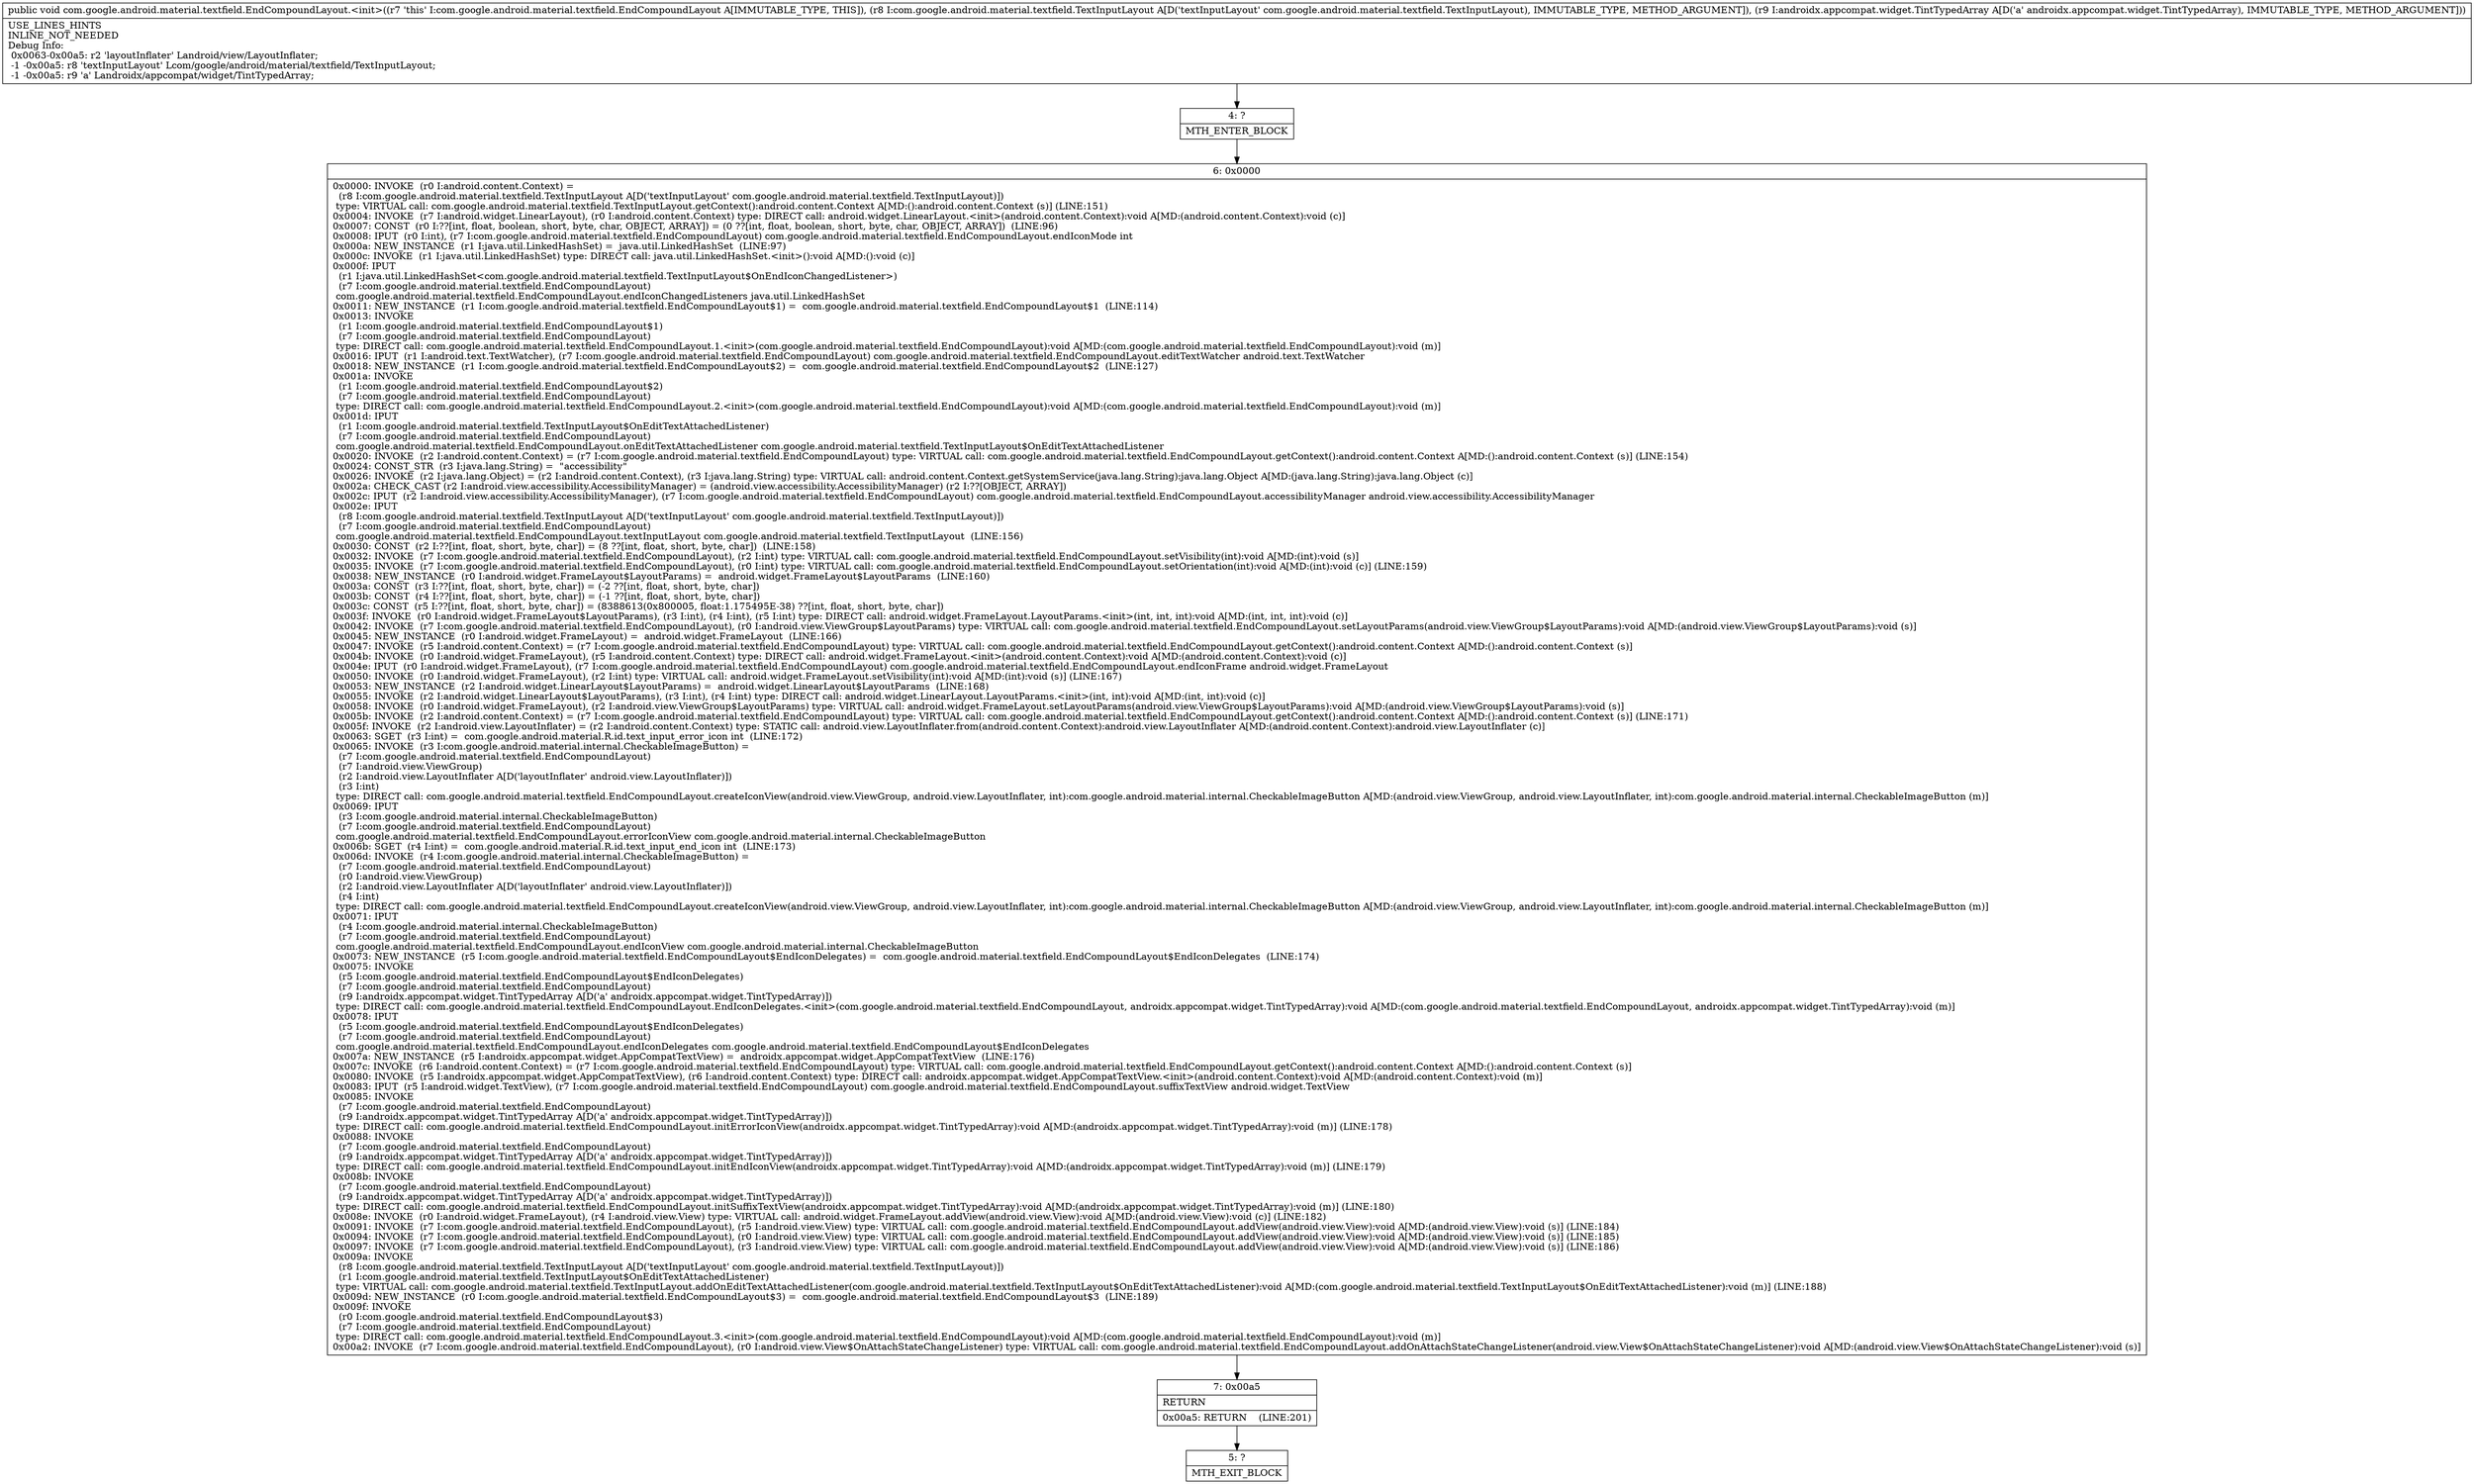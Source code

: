 digraph "CFG forcom.google.android.material.textfield.EndCompoundLayout.\<init\>(Lcom\/google\/android\/material\/textfield\/TextInputLayout;Landroidx\/appcompat\/widget\/TintTypedArray;)V" {
Node_4 [shape=record,label="{4\:\ ?|MTH_ENTER_BLOCK\l}"];
Node_6 [shape=record,label="{6\:\ 0x0000|0x0000: INVOKE  (r0 I:android.content.Context) = \l  (r8 I:com.google.android.material.textfield.TextInputLayout A[D('textInputLayout' com.google.android.material.textfield.TextInputLayout)])\l type: VIRTUAL call: com.google.android.material.textfield.TextInputLayout.getContext():android.content.Context A[MD:():android.content.Context (s)] (LINE:151)\l0x0004: INVOKE  (r7 I:android.widget.LinearLayout), (r0 I:android.content.Context) type: DIRECT call: android.widget.LinearLayout.\<init\>(android.content.Context):void A[MD:(android.content.Context):void (c)]\l0x0007: CONST  (r0 I:??[int, float, boolean, short, byte, char, OBJECT, ARRAY]) = (0 ??[int, float, boolean, short, byte, char, OBJECT, ARRAY])  (LINE:96)\l0x0008: IPUT  (r0 I:int), (r7 I:com.google.android.material.textfield.EndCompoundLayout) com.google.android.material.textfield.EndCompoundLayout.endIconMode int \l0x000a: NEW_INSTANCE  (r1 I:java.util.LinkedHashSet) =  java.util.LinkedHashSet  (LINE:97)\l0x000c: INVOKE  (r1 I:java.util.LinkedHashSet) type: DIRECT call: java.util.LinkedHashSet.\<init\>():void A[MD:():void (c)]\l0x000f: IPUT  \l  (r1 I:java.util.LinkedHashSet\<com.google.android.material.textfield.TextInputLayout$OnEndIconChangedListener\>)\l  (r7 I:com.google.android.material.textfield.EndCompoundLayout)\l com.google.android.material.textfield.EndCompoundLayout.endIconChangedListeners java.util.LinkedHashSet \l0x0011: NEW_INSTANCE  (r1 I:com.google.android.material.textfield.EndCompoundLayout$1) =  com.google.android.material.textfield.EndCompoundLayout$1  (LINE:114)\l0x0013: INVOKE  \l  (r1 I:com.google.android.material.textfield.EndCompoundLayout$1)\l  (r7 I:com.google.android.material.textfield.EndCompoundLayout)\l type: DIRECT call: com.google.android.material.textfield.EndCompoundLayout.1.\<init\>(com.google.android.material.textfield.EndCompoundLayout):void A[MD:(com.google.android.material.textfield.EndCompoundLayout):void (m)]\l0x0016: IPUT  (r1 I:android.text.TextWatcher), (r7 I:com.google.android.material.textfield.EndCompoundLayout) com.google.android.material.textfield.EndCompoundLayout.editTextWatcher android.text.TextWatcher \l0x0018: NEW_INSTANCE  (r1 I:com.google.android.material.textfield.EndCompoundLayout$2) =  com.google.android.material.textfield.EndCompoundLayout$2  (LINE:127)\l0x001a: INVOKE  \l  (r1 I:com.google.android.material.textfield.EndCompoundLayout$2)\l  (r7 I:com.google.android.material.textfield.EndCompoundLayout)\l type: DIRECT call: com.google.android.material.textfield.EndCompoundLayout.2.\<init\>(com.google.android.material.textfield.EndCompoundLayout):void A[MD:(com.google.android.material.textfield.EndCompoundLayout):void (m)]\l0x001d: IPUT  \l  (r1 I:com.google.android.material.textfield.TextInputLayout$OnEditTextAttachedListener)\l  (r7 I:com.google.android.material.textfield.EndCompoundLayout)\l com.google.android.material.textfield.EndCompoundLayout.onEditTextAttachedListener com.google.android.material.textfield.TextInputLayout$OnEditTextAttachedListener \l0x0020: INVOKE  (r2 I:android.content.Context) = (r7 I:com.google.android.material.textfield.EndCompoundLayout) type: VIRTUAL call: com.google.android.material.textfield.EndCompoundLayout.getContext():android.content.Context A[MD:():android.content.Context (s)] (LINE:154)\l0x0024: CONST_STR  (r3 I:java.lang.String) =  \"accessibility\" \l0x0026: INVOKE  (r2 I:java.lang.Object) = (r2 I:android.content.Context), (r3 I:java.lang.String) type: VIRTUAL call: android.content.Context.getSystemService(java.lang.String):java.lang.Object A[MD:(java.lang.String):java.lang.Object (c)]\l0x002a: CHECK_CAST (r2 I:android.view.accessibility.AccessibilityManager) = (android.view.accessibility.AccessibilityManager) (r2 I:??[OBJECT, ARRAY]) \l0x002c: IPUT  (r2 I:android.view.accessibility.AccessibilityManager), (r7 I:com.google.android.material.textfield.EndCompoundLayout) com.google.android.material.textfield.EndCompoundLayout.accessibilityManager android.view.accessibility.AccessibilityManager \l0x002e: IPUT  \l  (r8 I:com.google.android.material.textfield.TextInputLayout A[D('textInputLayout' com.google.android.material.textfield.TextInputLayout)])\l  (r7 I:com.google.android.material.textfield.EndCompoundLayout)\l com.google.android.material.textfield.EndCompoundLayout.textInputLayout com.google.android.material.textfield.TextInputLayout  (LINE:156)\l0x0030: CONST  (r2 I:??[int, float, short, byte, char]) = (8 ??[int, float, short, byte, char])  (LINE:158)\l0x0032: INVOKE  (r7 I:com.google.android.material.textfield.EndCompoundLayout), (r2 I:int) type: VIRTUAL call: com.google.android.material.textfield.EndCompoundLayout.setVisibility(int):void A[MD:(int):void (s)]\l0x0035: INVOKE  (r7 I:com.google.android.material.textfield.EndCompoundLayout), (r0 I:int) type: VIRTUAL call: com.google.android.material.textfield.EndCompoundLayout.setOrientation(int):void A[MD:(int):void (c)] (LINE:159)\l0x0038: NEW_INSTANCE  (r0 I:android.widget.FrameLayout$LayoutParams) =  android.widget.FrameLayout$LayoutParams  (LINE:160)\l0x003a: CONST  (r3 I:??[int, float, short, byte, char]) = (\-2 ??[int, float, short, byte, char]) \l0x003b: CONST  (r4 I:??[int, float, short, byte, char]) = (\-1 ??[int, float, short, byte, char]) \l0x003c: CONST  (r5 I:??[int, float, short, byte, char]) = (8388613(0x800005, float:1.175495E\-38) ??[int, float, short, byte, char]) \l0x003f: INVOKE  (r0 I:android.widget.FrameLayout$LayoutParams), (r3 I:int), (r4 I:int), (r5 I:int) type: DIRECT call: android.widget.FrameLayout.LayoutParams.\<init\>(int, int, int):void A[MD:(int, int, int):void (c)]\l0x0042: INVOKE  (r7 I:com.google.android.material.textfield.EndCompoundLayout), (r0 I:android.view.ViewGroup$LayoutParams) type: VIRTUAL call: com.google.android.material.textfield.EndCompoundLayout.setLayoutParams(android.view.ViewGroup$LayoutParams):void A[MD:(android.view.ViewGroup$LayoutParams):void (s)]\l0x0045: NEW_INSTANCE  (r0 I:android.widget.FrameLayout) =  android.widget.FrameLayout  (LINE:166)\l0x0047: INVOKE  (r5 I:android.content.Context) = (r7 I:com.google.android.material.textfield.EndCompoundLayout) type: VIRTUAL call: com.google.android.material.textfield.EndCompoundLayout.getContext():android.content.Context A[MD:():android.content.Context (s)]\l0x004b: INVOKE  (r0 I:android.widget.FrameLayout), (r5 I:android.content.Context) type: DIRECT call: android.widget.FrameLayout.\<init\>(android.content.Context):void A[MD:(android.content.Context):void (c)]\l0x004e: IPUT  (r0 I:android.widget.FrameLayout), (r7 I:com.google.android.material.textfield.EndCompoundLayout) com.google.android.material.textfield.EndCompoundLayout.endIconFrame android.widget.FrameLayout \l0x0050: INVOKE  (r0 I:android.widget.FrameLayout), (r2 I:int) type: VIRTUAL call: android.widget.FrameLayout.setVisibility(int):void A[MD:(int):void (s)] (LINE:167)\l0x0053: NEW_INSTANCE  (r2 I:android.widget.LinearLayout$LayoutParams) =  android.widget.LinearLayout$LayoutParams  (LINE:168)\l0x0055: INVOKE  (r2 I:android.widget.LinearLayout$LayoutParams), (r3 I:int), (r4 I:int) type: DIRECT call: android.widget.LinearLayout.LayoutParams.\<init\>(int, int):void A[MD:(int, int):void (c)]\l0x0058: INVOKE  (r0 I:android.widget.FrameLayout), (r2 I:android.view.ViewGroup$LayoutParams) type: VIRTUAL call: android.widget.FrameLayout.setLayoutParams(android.view.ViewGroup$LayoutParams):void A[MD:(android.view.ViewGroup$LayoutParams):void (s)]\l0x005b: INVOKE  (r2 I:android.content.Context) = (r7 I:com.google.android.material.textfield.EndCompoundLayout) type: VIRTUAL call: com.google.android.material.textfield.EndCompoundLayout.getContext():android.content.Context A[MD:():android.content.Context (s)] (LINE:171)\l0x005f: INVOKE  (r2 I:android.view.LayoutInflater) = (r2 I:android.content.Context) type: STATIC call: android.view.LayoutInflater.from(android.content.Context):android.view.LayoutInflater A[MD:(android.content.Context):android.view.LayoutInflater (c)]\l0x0063: SGET  (r3 I:int) =  com.google.android.material.R.id.text_input_error_icon int  (LINE:172)\l0x0065: INVOKE  (r3 I:com.google.android.material.internal.CheckableImageButton) = \l  (r7 I:com.google.android.material.textfield.EndCompoundLayout)\l  (r7 I:android.view.ViewGroup)\l  (r2 I:android.view.LayoutInflater A[D('layoutInflater' android.view.LayoutInflater)])\l  (r3 I:int)\l type: DIRECT call: com.google.android.material.textfield.EndCompoundLayout.createIconView(android.view.ViewGroup, android.view.LayoutInflater, int):com.google.android.material.internal.CheckableImageButton A[MD:(android.view.ViewGroup, android.view.LayoutInflater, int):com.google.android.material.internal.CheckableImageButton (m)]\l0x0069: IPUT  \l  (r3 I:com.google.android.material.internal.CheckableImageButton)\l  (r7 I:com.google.android.material.textfield.EndCompoundLayout)\l com.google.android.material.textfield.EndCompoundLayout.errorIconView com.google.android.material.internal.CheckableImageButton \l0x006b: SGET  (r4 I:int) =  com.google.android.material.R.id.text_input_end_icon int  (LINE:173)\l0x006d: INVOKE  (r4 I:com.google.android.material.internal.CheckableImageButton) = \l  (r7 I:com.google.android.material.textfield.EndCompoundLayout)\l  (r0 I:android.view.ViewGroup)\l  (r2 I:android.view.LayoutInflater A[D('layoutInflater' android.view.LayoutInflater)])\l  (r4 I:int)\l type: DIRECT call: com.google.android.material.textfield.EndCompoundLayout.createIconView(android.view.ViewGroup, android.view.LayoutInflater, int):com.google.android.material.internal.CheckableImageButton A[MD:(android.view.ViewGroup, android.view.LayoutInflater, int):com.google.android.material.internal.CheckableImageButton (m)]\l0x0071: IPUT  \l  (r4 I:com.google.android.material.internal.CheckableImageButton)\l  (r7 I:com.google.android.material.textfield.EndCompoundLayout)\l com.google.android.material.textfield.EndCompoundLayout.endIconView com.google.android.material.internal.CheckableImageButton \l0x0073: NEW_INSTANCE  (r5 I:com.google.android.material.textfield.EndCompoundLayout$EndIconDelegates) =  com.google.android.material.textfield.EndCompoundLayout$EndIconDelegates  (LINE:174)\l0x0075: INVOKE  \l  (r5 I:com.google.android.material.textfield.EndCompoundLayout$EndIconDelegates)\l  (r7 I:com.google.android.material.textfield.EndCompoundLayout)\l  (r9 I:androidx.appcompat.widget.TintTypedArray A[D('a' androidx.appcompat.widget.TintTypedArray)])\l type: DIRECT call: com.google.android.material.textfield.EndCompoundLayout.EndIconDelegates.\<init\>(com.google.android.material.textfield.EndCompoundLayout, androidx.appcompat.widget.TintTypedArray):void A[MD:(com.google.android.material.textfield.EndCompoundLayout, androidx.appcompat.widget.TintTypedArray):void (m)]\l0x0078: IPUT  \l  (r5 I:com.google.android.material.textfield.EndCompoundLayout$EndIconDelegates)\l  (r7 I:com.google.android.material.textfield.EndCompoundLayout)\l com.google.android.material.textfield.EndCompoundLayout.endIconDelegates com.google.android.material.textfield.EndCompoundLayout$EndIconDelegates \l0x007a: NEW_INSTANCE  (r5 I:androidx.appcompat.widget.AppCompatTextView) =  androidx.appcompat.widget.AppCompatTextView  (LINE:176)\l0x007c: INVOKE  (r6 I:android.content.Context) = (r7 I:com.google.android.material.textfield.EndCompoundLayout) type: VIRTUAL call: com.google.android.material.textfield.EndCompoundLayout.getContext():android.content.Context A[MD:():android.content.Context (s)]\l0x0080: INVOKE  (r5 I:androidx.appcompat.widget.AppCompatTextView), (r6 I:android.content.Context) type: DIRECT call: androidx.appcompat.widget.AppCompatTextView.\<init\>(android.content.Context):void A[MD:(android.content.Context):void (m)]\l0x0083: IPUT  (r5 I:android.widget.TextView), (r7 I:com.google.android.material.textfield.EndCompoundLayout) com.google.android.material.textfield.EndCompoundLayout.suffixTextView android.widget.TextView \l0x0085: INVOKE  \l  (r7 I:com.google.android.material.textfield.EndCompoundLayout)\l  (r9 I:androidx.appcompat.widget.TintTypedArray A[D('a' androidx.appcompat.widget.TintTypedArray)])\l type: DIRECT call: com.google.android.material.textfield.EndCompoundLayout.initErrorIconView(androidx.appcompat.widget.TintTypedArray):void A[MD:(androidx.appcompat.widget.TintTypedArray):void (m)] (LINE:178)\l0x0088: INVOKE  \l  (r7 I:com.google.android.material.textfield.EndCompoundLayout)\l  (r9 I:androidx.appcompat.widget.TintTypedArray A[D('a' androidx.appcompat.widget.TintTypedArray)])\l type: DIRECT call: com.google.android.material.textfield.EndCompoundLayout.initEndIconView(androidx.appcompat.widget.TintTypedArray):void A[MD:(androidx.appcompat.widget.TintTypedArray):void (m)] (LINE:179)\l0x008b: INVOKE  \l  (r7 I:com.google.android.material.textfield.EndCompoundLayout)\l  (r9 I:androidx.appcompat.widget.TintTypedArray A[D('a' androidx.appcompat.widget.TintTypedArray)])\l type: DIRECT call: com.google.android.material.textfield.EndCompoundLayout.initSuffixTextView(androidx.appcompat.widget.TintTypedArray):void A[MD:(androidx.appcompat.widget.TintTypedArray):void (m)] (LINE:180)\l0x008e: INVOKE  (r0 I:android.widget.FrameLayout), (r4 I:android.view.View) type: VIRTUAL call: android.widget.FrameLayout.addView(android.view.View):void A[MD:(android.view.View):void (c)] (LINE:182)\l0x0091: INVOKE  (r7 I:com.google.android.material.textfield.EndCompoundLayout), (r5 I:android.view.View) type: VIRTUAL call: com.google.android.material.textfield.EndCompoundLayout.addView(android.view.View):void A[MD:(android.view.View):void (s)] (LINE:184)\l0x0094: INVOKE  (r7 I:com.google.android.material.textfield.EndCompoundLayout), (r0 I:android.view.View) type: VIRTUAL call: com.google.android.material.textfield.EndCompoundLayout.addView(android.view.View):void A[MD:(android.view.View):void (s)] (LINE:185)\l0x0097: INVOKE  (r7 I:com.google.android.material.textfield.EndCompoundLayout), (r3 I:android.view.View) type: VIRTUAL call: com.google.android.material.textfield.EndCompoundLayout.addView(android.view.View):void A[MD:(android.view.View):void (s)] (LINE:186)\l0x009a: INVOKE  \l  (r8 I:com.google.android.material.textfield.TextInputLayout A[D('textInputLayout' com.google.android.material.textfield.TextInputLayout)])\l  (r1 I:com.google.android.material.textfield.TextInputLayout$OnEditTextAttachedListener)\l type: VIRTUAL call: com.google.android.material.textfield.TextInputLayout.addOnEditTextAttachedListener(com.google.android.material.textfield.TextInputLayout$OnEditTextAttachedListener):void A[MD:(com.google.android.material.textfield.TextInputLayout$OnEditTextAttachedListener):void (m)] (LINE:188)\l0x009d: NEW_INSTANCE  (r0 I:com.google.android.material.textfield.EndCompoundLayout$3) =  com.google.android.material.textfield.EndCompoundLayout$3  (LINE:189)\l0x009f: INVOKE  \l  (r0 I:com.google.android.material.textfield.EndCompoundLayout$3)\l  (r7 I:com.google.android.material.textfield.EndCompoundLayout)\l type: DIRECT call: com.google.android.material.textfield.EndCompoundLayout.3.\<init\>(com.google.android.material.textfield.EndCompoundLayout):void A[MD:(com.google.android.material.textfield.EndCompoundLayout):void (m)]\l0x00a2: INVOKE  (r7 I:com.google.android.material.textfield.EndCompoundLayout), (r0 I:android.view.View$OnAttachStateChangeListener) type: VIRTUAL call: com.google.android.material.textfield.EndCompoundLayout.addOnAttachStateChangeListener(android.view.View$OnAttachStateChangeListener):void A[MD:(android.view.View$OnAttachStateChangeListener):void (s)]\l}"];
Node_7 [shape=record,label="{7\:\ 0x00a5|RETURN\l|0x00a5: RETURN    (LINE:201)\l}"];
Node_5 [shape=record,label="{5\:\ ?|MTH_EXIT_BLOCK\l}"];
MethodNode[shape=record,label="{public void com.google.android.material.textfield.EndCompoundLayout.\<init\>((r7 'this' I:com.google.android.material.textfield.EndCompoundLayout A[IMMUTABLE_TYPE, THIS]), (r8 I:com.google.android.material.textfield.TextInputLayout A[D('textInputLayout' com.google.android.material.textfield.TextInputLayout), IMMUTABLE_TYPE, METHOD_ARGUMENT]), (r9 I:androidx.appcompat.widget.TintTypedArray A[D('a' androidx.appcompat.widget.TintTypedArray), IMMUTABLE_TYPE, METHOD_ARGUMENT]))  | USE_LINES_HINTS\lINLINE_NOT_NEEDED\lDebug Info:\l  0x0063\-0x00a5: r2 'layoutInflater' Landroid\/view\/LayoutInflater;\l  \-1 \-0x00a5: r8 'textInputLayout' Lcom\/google\/android\/material\/textfield\/TextInputLayout;\l  \-1 \-0x00a5: r9 'a' Landroidx\/appcompat\/widget\/TintTypedArray;\l}"];
MethodNode -> Node_4;Node_4 -> Node_6;
Node_6 -> Node_7;
Node_7 -> Node_5;
}

